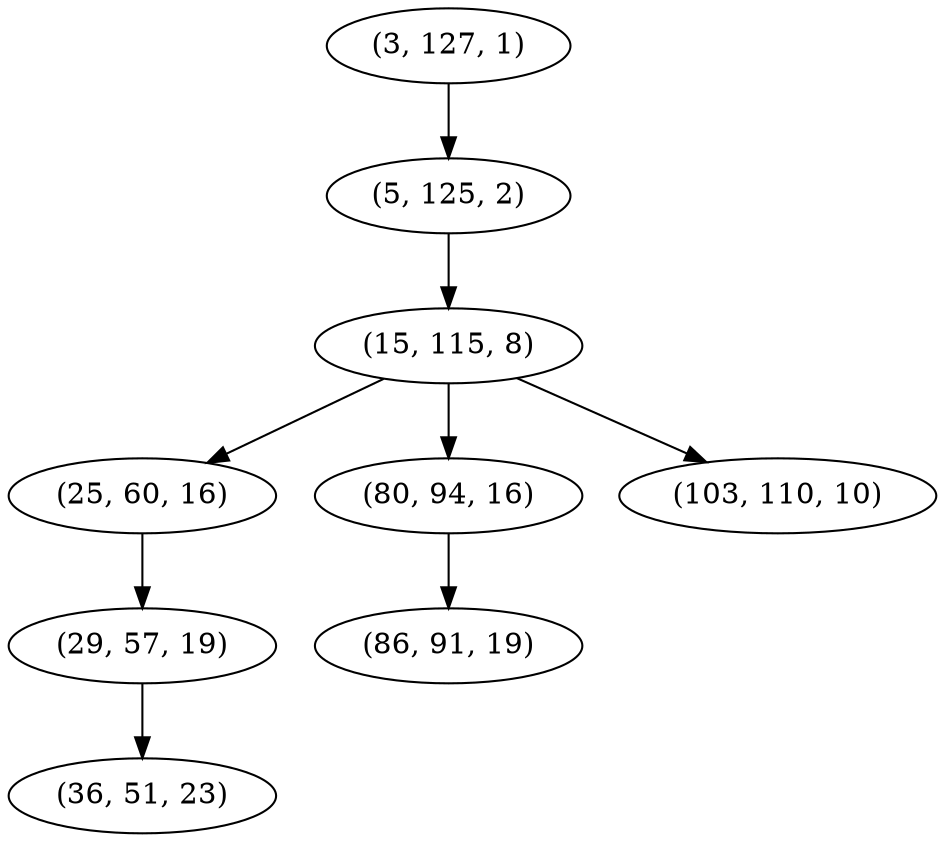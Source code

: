 digraph tree {
    "(3, 127, 1)";
    "(5, 125, 2)";
    "(15, 115, 8)";
    "(25, 60, 16)";
    "(29, 57, 19)";
    "(36, 51, 23)";
    "(80, 94, 16)";
    "(86, 91, 19)";
    "(103, 110, 10)";
    "(3, 127, 1)" -> "(5, 125, 2)";
    "(5, 125, 2)" -> "(15, 115, 8)";
    "(15, 115, 8)" -> "(25, 60, 16)";
    "(15, 115, 8)" -> "(80, 94, 16)";
    "(15, 115, 8)" -> "(103, 110, 10)";
    "(25, 60, 16)" -> "(29, 57, 19)";
    "(29, 57, 19)" -> "(36, 51, 23)";
    "(80, 94, 16)" -> "(86, 91, 19)";
}
